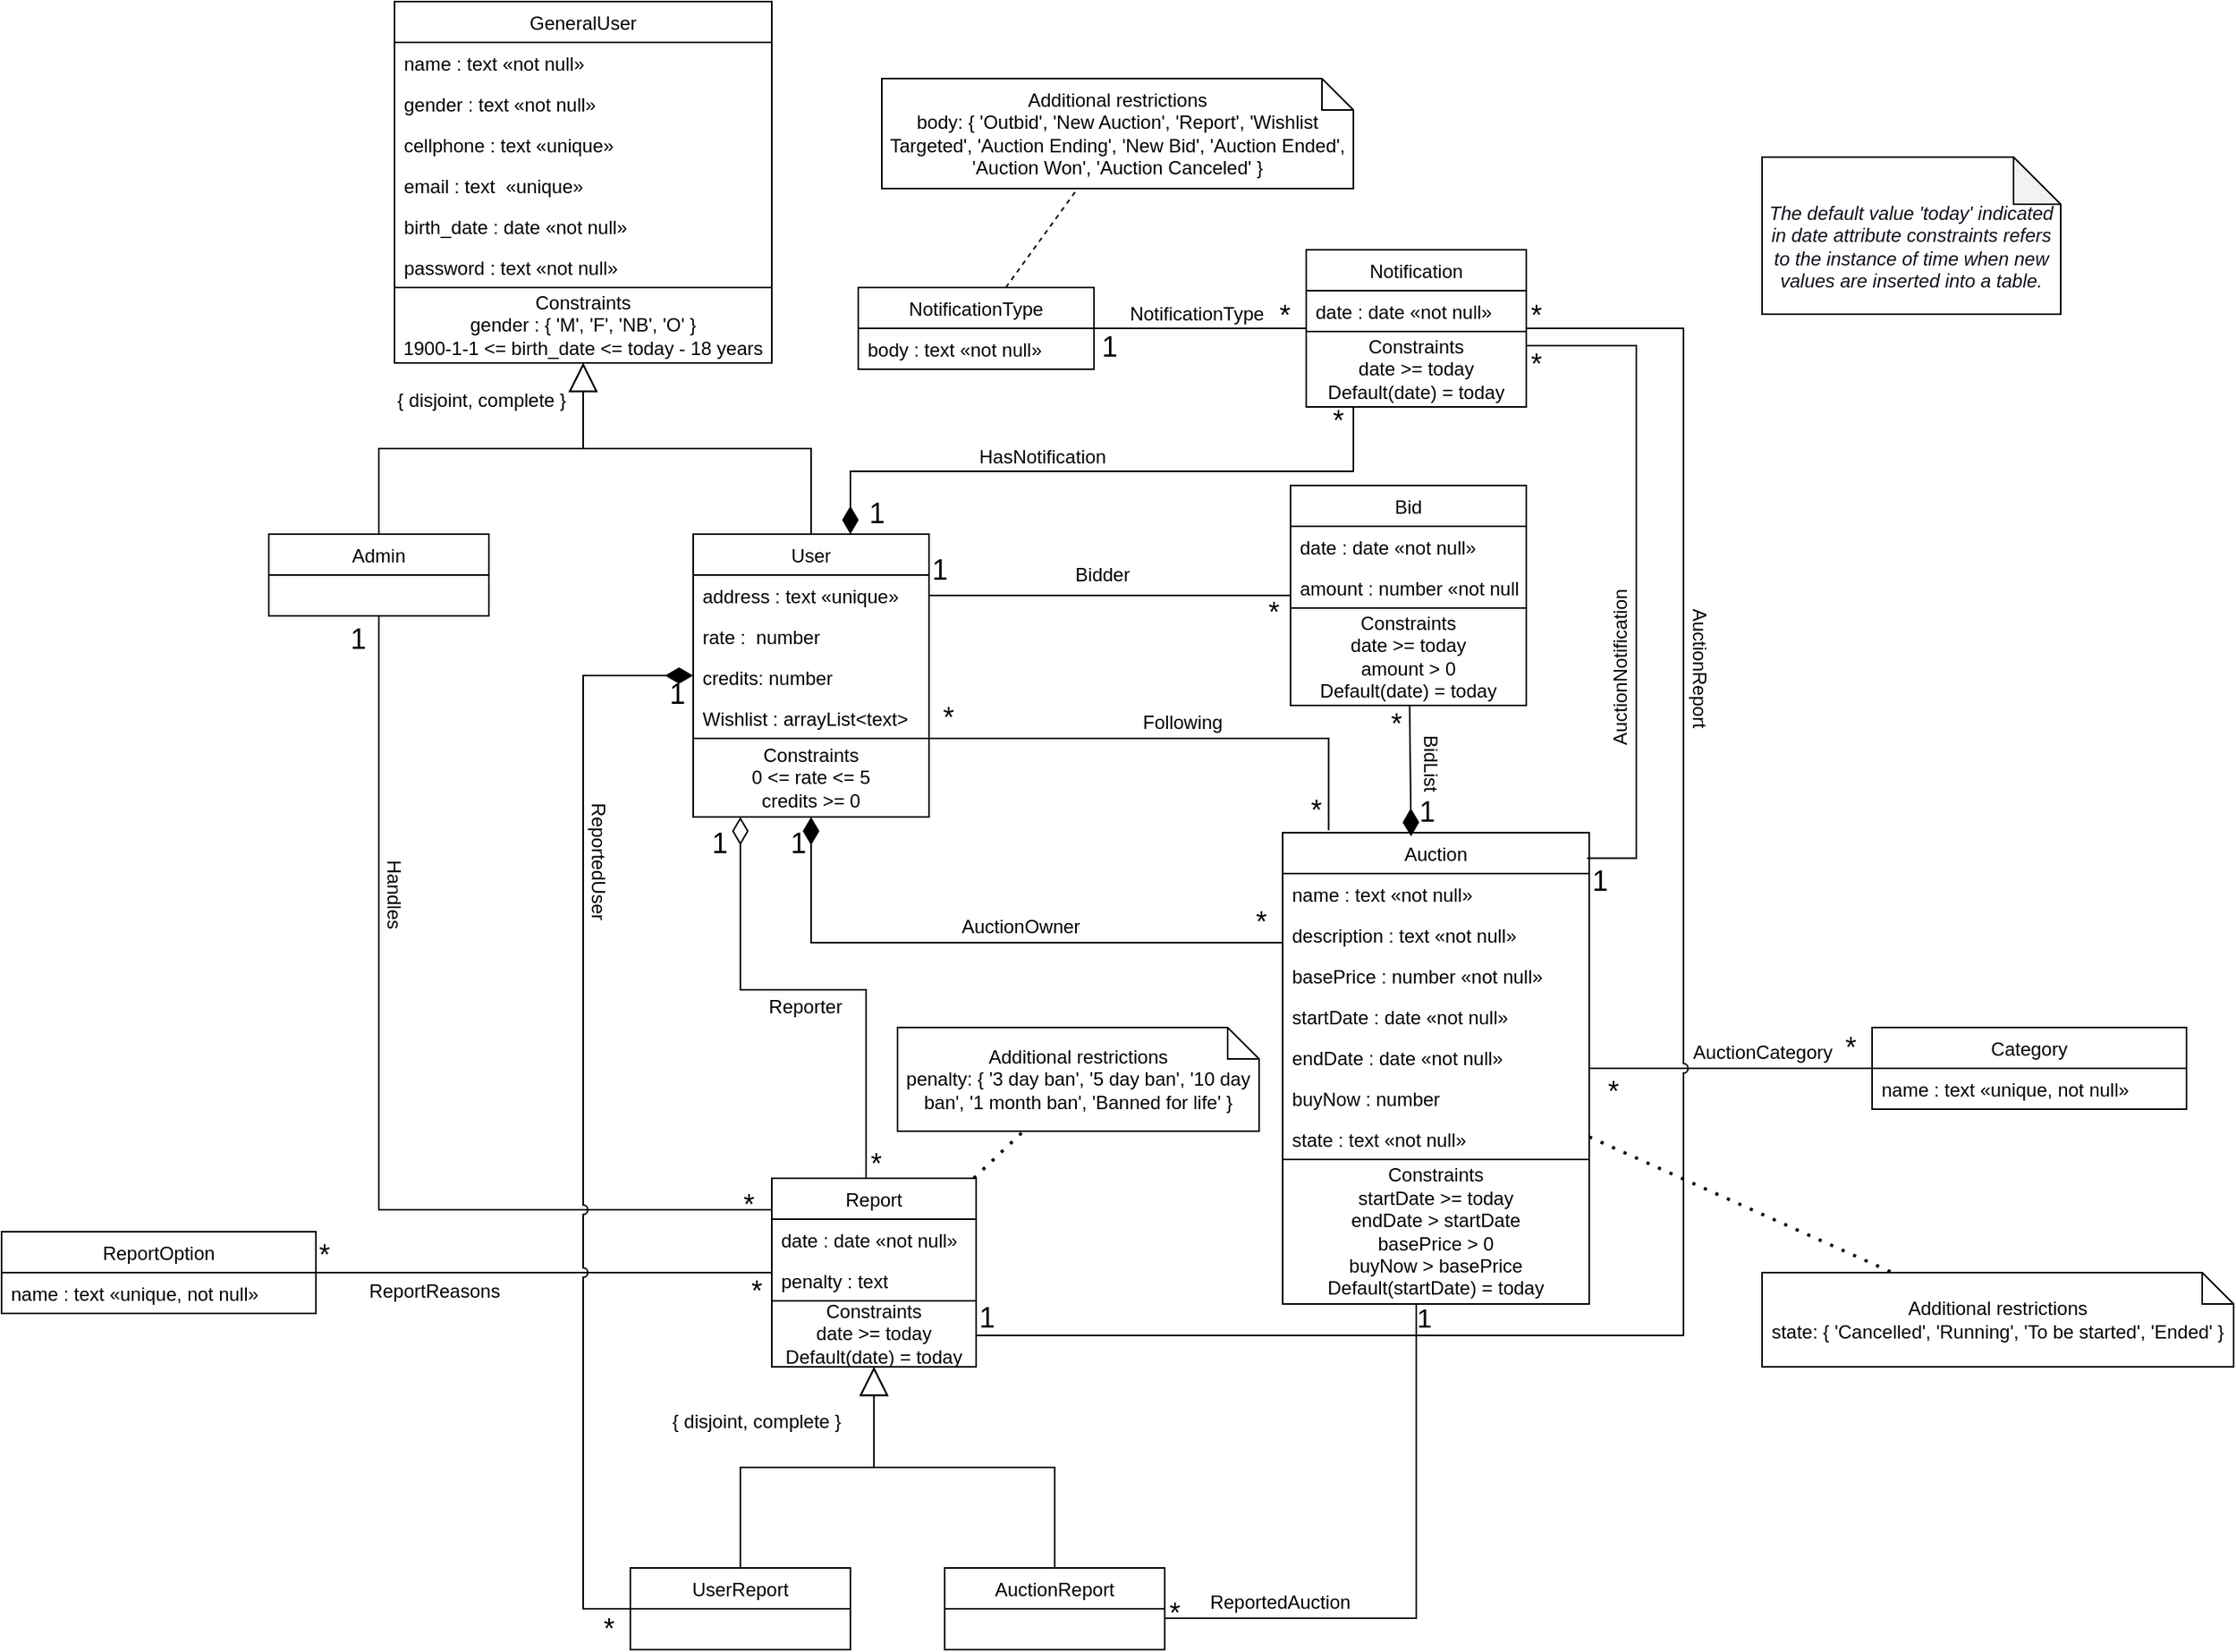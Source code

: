<mxfile version="20.2.3" type="device"><diagram id="jlIQslurzPF_qxTZ10gD" name="Página-1"><mxGraphModel dx="2130" dy="1082" grid="1" gridSize="10" guides="1" tooltips="1" connect="1" arrows="1" fold="1" page="1" pageScale="1" pageWidth="827" pageHeight="1169" math="0" shadow="0"><root><mxCell id="0"/><mxCell id="1" parent="0"/><mxCell id="kxYU4LhYSmN3bqchpfZa-1" value="GeneralUser" style="swimlane;fontStyle=0;childLayout=stackLayout;horizontal=1;startSize=26;fillColor=none;horizontalStack=0;resizeParent=1;resizeParentMax=0;resizeLast=0;collapsible=1;marginBottom=0;" vertex="1" parent="1"><mxGeometry x="640" y="271" width="240" height="230" as="geometry"><mxRectangle x="270" y="90" width="70" height="30" as="alternateBounds"/></mxGeometry></mxCell><mxCell id="kxYU4LhYSmN3bqchpfZa-2" value="name : text «not null»" style="text;strokeColor=none;fillColor=none;align=left;verticalAlign=top;spacingLeft=4;spacingRight=4;overflow=hidden;rotatable=0;points=[[0,0.5],[1,0.5]];portConstraint=eastwest;" vertex="1" parent="kxYU4LhYSmN3bqchpfZa-1"><mxGeometry y="26" width="240" height="26" as="geometry"/></mxCell><mxCell id="kxYU4LhYSmN3bqchpfZa-3" value="gender : text «not null»" style="text;strokeColor=none;fillColor=none;align=left;verticalAlign=top;spacingLeft=4;spacingRight=4;overflow=hidden;rotatable=0;points=[[0,0.5],[1,0.5]];portConstraint=eastwest;" vertex="1" parent="kxYU4LhYSmN3bqchpfZa-1"><mxGeometry y="52" width="240" height="26" as="geometry"/></mxCell><mxCell id="kxYU4LhYSmN3bqchpfZa-4" value="cellphone : text «unique»" style="text;strokeColor=none;fillColor=none;align=left;verticalAlign=top;spacingLeft=4;spacingRight=4;overflow=hidden;rotatable=0;points=[[0,0.5],[1,0.5]];portConstraint=eastwest;" vertex="1" parent="kxYU4LhYSmN3bqchpfZa-1"><mxGeometry y="78" width="240" height="26" as="geometry"/></mxCell><mxCell id="kxYU4LhYSmN3bqchpfZa-5" value="email : text  «unique»" style="text;strokeColor=none;fillColor=none;align=left;verticalAlign=top;spacingLeft=4;spacingRight=4;overflow=hidden;rotatable=0;points=[[0,0.5],[1,0.5]];portConstraint=eastwest;" vertex="1" parent="kxYU4LhYSmN3bqchpfZa-1"><mxGeometry y="104" width="240" height="26" as="geometry"/></mxCell><mxCell id="kxYU4LhYSmN3bqchpfZa-6" value="birth_date : date «not null»" style="text;strokeColor=none;fillColor=none;align=left;verticalAlign=top;spacingLeft=4;spacingRight=4;overflow=hidden;rotatable=0;points=[[0,0.5],[1,0.5]];portConstraint=eastwest;" vertex="1" parent="kxYU4LhYSmN3bqchpfZa-1"><mxGeometry y="130" width="240" height="26" as="geometry"/></mxCell><mxCell id="kxYU4LhYSmN3bqchpfZa-7" value="password : text «not null»" style="text;strokeColor=none;fillColor=none;align=left;verticalAlign=top;spacingLeft=4;spacingRight=4;overflow=hidden;rotatable=0;points=[[0,0.5],[1,0.5]];portConstraint=eastwest;" vertex="1" parent="kxYU4LhYSmN3bqchpfZa-1"><mxGeometry y="156" width="240" height="26" as="geometry"/></mxCell><mxCell id="kxYU4LhYSmN3bqchpfZa-8" value="Constraints&lt;br&gt;gender : { 'M', 'F', 'NB', 'O' }&lt;br&gt;1900-1-1 &amp;lt;= birth_date &amp;lt;= today - 18 years" style="whiteSpace=wrap;html=1;fontSize=12;" vertex="1" parent="kxYU4LhYSmN3bqchpfZa-1"><mxGeometry y="182" width="240" height="48" as="geometry"/></mxCell><mxCell id="kxYU4LhYSmN3bqchpfZa-9" value="Admin" style="swimlane;fontStyle=0;childLayout=stackLayout;horizontal=1;startSize=26;fillColor=none;horizontalStack=0;resizeParent=1;resizeParentMax=0;resizeLast=0;collapsible=1;marginBottom=0;" vertex="1" parent="1"><mxGeometry x="560" y="610" width="140" height="52" as="geometry"/></mxCell><mxCell id="kxYU4LhYSmN3bqchpfZa-10" value="User" style="swimlane;fontStyle=0;childLayout=stackLayout;horizontal=1;startSize=26;fillColor=none;horizontalStack=0;resizeParent=1;resizeParentMax=0;resizeLast=0;collapsible=1;marginBottom=0;" vertex="1" parent="1"><mxGeometry x="830" y="610" width="150" height="180" as="geometry"/></mxCell><mxCell id="kxYU4LhYSmN3bqchpfZa-11" value="address : text «unique»" style="text;strokeColor=none;fillColor=none;align=left;verticalAlign=top;spacingLeft=4;spacingRight=4;overflow=hidden;rotatable=0;points=[[0,0.5],[1,0.5]];portConstraint=eastwest;" vertex="1" parent="kxYU4LhYSmN3bqchpfZa-10"><mxGeometry y="26" width="150" height="26" as="geometry"/></mxCell><mxCell id="kxYU4LhYSmN3bqchpfZa-12" value="rate :  number" style="text;strokeColor=none;fillColor=none;align=left;verticalAlign=top;spacingLeft=4;spacingRight=4;overflow=hidden;rotatable=0;points=[[0,0.5],[1,0.5]];portConstraint=eastwest;" vertex="1" parent="kxYU4LhYSmN3bqchpfZa-10"><mxGeometry y="52" width="150" height="26" as="geometry"/></mxCell><mxCell id="kxYU4LhYSmN3bqchpfZa-13" value="credits: number" style="text;strokeColor=none;fillColor=none;align=left;verticalAlign=top;spacingLeft=4;spacingRight=4;overflow=hidden;rotatable=0;points=[[0,0.5],[1,0.5]];portConstraint=eastwest;" vertex="1" parent="kxYU4LhYSmN3bqchpfZa-10"><mxGeometry y="78" width="150" height="26" as="geometry"/></mxCell><mxCell id="kxYU4LhYSmN3bqchpfZa-14" value="Wishlist : arrayList&lt;text&gt;" style="text;strokeColor=none;fillColor=none;align=left;verticalAlign=top;spacingLeft=4;spacingRight=4;overflow=hidden;rotatable=0;points=[[0,0.5],[1,0.5]];portConstraint=eastwest;" vertex="1" parent="kxYU4LhYSmN3bqchpfZa-10"><mxGeometry y="104" width="150" height="26" as="geometry"/></mxCell><mxCell id="kxYU4LhYSmN3bqchpfZa-15" value="Constraints&lt;br&gt;0 &amp;lt;= rate &amp;lt;= 5&lt;br&gt;credits &amp;gt;=&amp;nbsp;0" style="whiteSpace=wrap;html=1;fontSize=12;" vertex="1" parent="kxYU4LhYSmN3bqchpfZa-10"><mxGeometry y="130" width="150" height="50" as="geometry"/></mxCell><mxCell id="kxYU4LhYSmN3bqchpfZa-16" value="Report" style="swimlane;fontStyle=0;childLayout=stackLayout;horizontal=1;startSize=26;fillColor=none;horizontalStack=0;resizeParent=1;resizeParentMax=0;resizeLast=0;collapsible=1;marginBottom=0;" vertex="1" parent="1"><mxGeometry x="880" y="1020" width="130" height="120" as="geometry"/></mxCell><mxCell id="kxYU4LhYSmN3bqchpfZa-17" value="date : date «not null»" style="text;strokeColor=none;fillColor=none;align=left;verticalAlign=top;spacingLeft=4;spacingRight=4;overflow=hidden;rotatable=0;points=[[0,0.5],[1,0.5]];portConstraint=eastwest;" vertex="1" parent="kxYU4LhYSmN3bqchpfZa-16"><mxGeometry y="26" width="130" height="26" as="geometry"/></mxCell><mxCell id="kxYU4LhYSmN3bqchpfZa-18" value="penalty : text " style="text;strokeColor=none;fillColor=none;align=left;verticalAlign=top;spacingLeft=4;spacingRight=4;overflow=hidden;rotatable=0;points=[[0,0.5],[1,0.5]];portConstraint=eastwest;" vertex="1" parent="kxYU4LhYSmN3bqchpfZa-16"><mxGeometry y="52" width="130" height="26" as="geometry"/></mxCell><mxCell id="kxYU4LhYSmN3bqchpfZa-19" value="Constraints&lt;br&gt;date &amp;gt;= today&lt;br&gt;Default(date) = today" style="whiteSpace=wrap;html=1;fontSize=12;" vertex="1" parent="kxYU4LhYSmN3bqchpfZa-16"><mxGeometry y="78" width="130" height="42" as="geometry"/></mxCell><mxCell id="kxYU4LhYSmN3bqchpfZa-20" value="Auction" style="swimlane;fontStyle=0;childLayout=stackLayout;horizontal=1;startSize=26;fillColor=none;horizontalStack=0;resizeParent=1;resizeParentMax=0;resizeLast=0;collapsible=1;marginBottom=0;" vertex="1" parent="1"><mxGeometry x="1205" y="800" width="195" height="300" as="geometry"/></mxCell><mxCell id="kxYU4LhYSmN3bqchpfZa-21" value="name : text «not null»" style="text;strokeColor=none;fillColor=none;align=left;verticalAlign=top;spacingLeft=4;spacingRight=4;overflow=hidden;rotatable=0;points=[[0,0.5],[1,0.5]];portConstraint=eastwest;" vertex="1" parent="kxYU4LhYSmN3bqchpfZa-20"><mxGeometry y="26" width="195" height="26" as="geometry"/></mxCell><mxCell id="kxYU4LhYSmN3bqchpfZa-22" value="description : text «not null»" style="text;strokeColor=none;fillColor=none;align=left;verticalAlign=top;spacingLeft=4;spacingRight=4;overflow=hidden;rotatable=0;points=[[0,0.5],[1,0.5]];portConstraint=eastwest;" vertex="1" parent="kxYU4LhYSmN3bqchpfZa-20"><mxGeometry y="52" width="195" height="26" as="geometry"/></mxCell><mxCell id="kxYU4LhYSmN3bqchpfZa-23" value="basePrice : number «not null»" style="text;strokeColor=none;fillColor=none;align=left;verticalAlign=top;spacingLeft=4;spacingRight=4;overflow=hidden;rotatable=0;points=[[0,0.5],[1,0.5]];portConstraint=eastwest;" vertex="1" parent="kxYU4LhYSmN3bqchpfZa-20"><mxGeometry y="78" width="195" height="26" as="geometry"/></mxCell><mxCell id="kxYU4LhYSmN3bqchpfZa-24" value="startDate : date «not null»" style="text;strokeColor=none;fillColor=none;align=left;verticalAlign=top;spacingLeft=4;spacingRight=4;overflow=hidden;rotatable=0;points=[[0,0.5],[1,0.5]];portConstraint=eastwest;" vertex="1" parent="kxYU4LhYSmN3bqchpfZa-20"><mxGeometry y="104" width="195" height="26" as="geometry"/></mxCell><mxCell id="kxYU4LhYSmN3bqchpfZa-25" value="endDate : date «not null»" style="text;strokeColor=none;fillColor=none;align=left;verticalAlign=top;spacingLeft=4;spacingRight=4;overflow=hidden;rotatable=0;points=[[0,0.5],[1,0.5]];portConstraint=eastwest;" vertex="1" parent="kxYU4LhYSmN3bqchpfZa-20"><mxGeometry y="130" width="195" height="26" as="geometry"/></mxCell><mxCell id="kxYU4LhYSmN3bqchpfZa-26" value="buyNow : number" style="text;strokeColor=none;fillColor=none;align=left;verticalAlign=top;spacingLeft=4;spacingRight=4;overflow=hidden;rotatable=0;points=[[0,0.5],[1,0.5]];portConstraint=eastwest;" vertex="1" parent="kxYU4LhYSmN3bqchpfZa-20"><mxGeometry y="156" width="195" height="26" as="geometry"/></mxCell><mxCell id="kxYU4LhYSmN3bqchpfZa-27" value="state : text «not null»" style="text;strokeColor=none;fillColor=none;align=left;verticalAlign=top;spacingLeft=4;spacingRight=4;overflow=hidden;rotatable=0;points=[[0,0.5],[1,0.5]];portConstraint=eastwest;" vertex="1" parent="kxYU4LhYSmN3bqchpfZa-20"><mxGeometry y="182" width="195" height="26" as="geometry"/></mxCell><mxCell id="kxYU4LhYSmN3bqchpfZa-28" value="Constraints&lt;br&gt;startDate &amp;gt;= today&lt;br&gt;endDate &amp;gt; startDate&lt;br&gt;basePrice &amp;gt; 0&lt;br&gt;buyNow &amp;gt; basePrice&lt;br&gt;Default(startDate) = today" style="whiteSpace=wrap;html=1;fontSize=12;" vertex="1" parent="kxYU4LhYSmN3bqchpfZa-20"><mxGeometry y="208" width="195" height="92" as="geometry"/></mxCell><mxCell id="kxYU4LhYSmN3bqchpfZa-29" value="Category" style="swimlane;fontStyle=0;childLayout=stackLayout;horizontal=1;startSize=26;fillColor=none;horizontalStack=0;resizeParent=1;resizeParentMax=0;resizeLast=0;collapsible=1;marginBottom=0;" vertex="1" parent="1"><mxGeometry x="1580" y="924" width="200" height="52" as="geometry"/></mxCell><mxCell id="kxYU4LhYSmN3bqchpfZa-30" value="name : text «unique, not null»" style="text;strokeColor=none;fillColor=none;align=left;verticalAlign=top;spacingLeft=4;spacingRight=4;overflow=hidden;rotatable=0;points=[[0,0.5],[1,0.5]];portConstraint=eastwest;" vertex="1" parent="kxYU4LhYSmN3bqchpfZa-29"><mxGeometry y="26" width="200" height="26" as="geometry"/></mxCell><mxCell id="kxYU4LhYSmN3bqchpfZa-31" value="ReportOption" style="swimlane;fontStyle=0;childLayout=stackLayout;horizontal=1;startSize=26;fillColor=none;horizontalStack=0;resizeParent=1;resizeParentMax=0;resizeLast=0;collapsible=1;marginBottom=0;" vertex="1" parent="1"><mxGeometry x="390" y="1054" width="200" height="52" as="geometry"/></mxCell><mxCell id="kxYU4LhYSmN3bqchpfZa-32" value="name : text «unique, not null»" style="text;strokeColor=none;fillColor=none;align=left;verticalAlign=top;spacingLeft=4;spacingRight=4;overflow=hidden;rotatable=0;points=[[0,0.5],[1,0.5]];portConstraint=eastwest;" vertex="1" parent="kxYU4LhYSmN3bqchpfZa-31"><mxGeometry y="26" width="200" height="26" as="geometry"/></mxCell><mxCell id="kxYU4LhYSmN3bqchpfZa-33" value="UserReport" style="swimlane;fontStyle=0;childLayout=stackLayout;horizontal=1;startSize=26;fillColor=none;horizontalStack=0;resizeParent=1;resizeParentMax=0;resizeLast=0;collapsible=1;marginBottom=0;" vertex="1" parent="1"><mxGeometry x="790" y="1268" width="140" height="52" as="geometry"/></mxCell><mxCell id="kxYU4LhYSmN3bqchpfZa-34" value="AuctionReport" style="swimlane;fontStyle=0;childLayout=stackLayout;horizontal=1;startSize=26;fillColor=none;horizontalStack=0;resizeParent=1;resizeParentMax=0;resizeLast=0;collapsible=1;marginBottom=0;" vertex="1" parent="1"><mxGeometry x="990" y="1268" width="140" height="52" as="geometry"/></mxCell><mxCell id="kxYU4LhYSmN3bqchpfZa-35" value="Bid" style="swimlane;fontStyle=0;childLayout=stackLayout;horizontal=1;startSize=26;fillColor=none;horizontalStack=0;resizeParent=1;resizeParentMax=0;resizeLast=0;collapsible=1;marginBottom=0;" vertex="1" parent="1"><mxGeometry x="1210" y="579" width="150" height="140" as="geometry"/></mxCell><mxCell id="kxYU4LhYSmN3bqchpfZa-36" value="date : date «not null»" style="text;strokeColor=none;fillColor=none;align=left;verticalAlign=top;spacingLeft=4;spacingRight=4;overflow=hidden;rotatable=0;points=[[0,0.5],[1,0.5]];portConstraint=eastwest;" vertex="1" parent="kxYU4LhYSmN3bqchpfZa-35"><mxGeometry y="26" width="150" height="26" as="geometry"/></mxCell><mxCell id="kxYU4LhYSmN3bqchpfZa-37" value="amount : number «not null»" style="text;strokeColor=none;fillColor=none;align=left;verticalAlign=top;spacingLeft=4;spacingRight=4;overflow=hidden;rotatable=0;points=[[0,0.5],[1,0.5]];portConstraint=eastwest;" vertex="1" parent="kxYU4LhYSmN3bqchpfZa-35"><mxGeometry y="52" width="150" height="26" as="geometry"/></mxCell><mxCell id="kxYU4LhYSmN3bqchpfZa-38" value="Constraints&lt;br&gt;date &amp;gt;= today&lt;br&gt;amount &amp;gt; 0&lt;br&gt;Default(date) = today" style="whiteSpace=wrap;html=1;fontSize=12;" vertex="1" parent="kxYU4LhYSmN3bqchpfZa-35"><mxGeometry y="78" width="150" height="62" as="geometry"/></mxCell><mxCell id="kxYU4LhYSmN3bqchpfZa-39" value="Notification" style="swimlane;fontStyle=0;childLayout=stackLayout;horizontal=1;startSize=26;fillColor=none;horizontalStack=0;resizeParent=1;resizeParentMax=0;resizeLast=0;collapsible=1;marginBottom=0;strokeWidth=1;" vertex="1" parent="1"><mxGeometry x="1220" y="429" width="140" height="100" as="geometry"/></mxCell><mxCell id="kxYU4LhYSmN3bqchpfZa-40" value="date : date «not null»" style="text;strokeColor=none;fillColor=none;align=left;verticalAlign=top;spacingLeft=4;spacingRight=4;overflow=hidden;rotatable=0;points=[[0,0.5],[1,0.5]];portConstraint=eastwest;" vertex="1" parent="kxYU4LhYSmN3bqchpfZa-39"><mxGeometry y="26" width="140" height="26" as="geometry"/></mxCell><mxCell id="kxYU4LhYSmN3bqchpfZa-41" value="Constraints&lt;br&gt;date &amp;gt;= today&lt;br&gt;Default(date) = today" style="whiteSpace=wrap;html=1;fontSize=12;" vertex="1" parent="kxYU4LhYSmN3bqchpfZa-39"><mxGeometry y="52" width="140" height="48" as="geometry"/></mxCell><mxCell id="kxYU4LhYSmN3bqchpfZa-42" value="NotificationType" style="swimlane;fontStyle=0;childLayout=stackLayout;horizontal=1;startSize=26;fillColor=none;horizontalStack=0;resizeParent=1;resizeParentMax=0;resizeLast=0;collapsible=1;marginBottom=0;" vertex="1" parent="1"><mxGeometry x="935" y="453" width="150" height="52" as="geometry"/></mxCell><mxCell id="kxYU4LhYSmN3bqchpfZa-43" value="body : text «not null»" style="text;strokeColor=none;fillColor=none;align=left;verticalAlign=top;spacingLeft=4;spacingRight=4;overflow=hidden;rotatable=0;points=[[0,0.5],[1,0.5]];portConstraint=eastwest;" vertex="1" parent="kxYU4LhYSmN3bqchpfZa-42"><mxGeometry y="26" width="150" height="26" as="geometry"/></mxCell><mxCell id="kxYU4LhYSmN3bqchpfZa-44" value="" style="endArrow=block;endSize=16;endFill=0;html=1;rounded=0;elbow=vertical;edgeStyle=elbowEdgeStyle;" edge="1" parent="1" source="kxYU4LhYSmN3bqchpfZa-33" target="kxYU4LhYSmN3bqchpfZa-16"><mxGeometry width="160" relative="1" as="geometry"><mxPoint x="1110" y="1100" as="sourcePoint"/><mxPoint x="1270" y="1100" as="targetPoint"/></mxGeometry></mxCell><mxCell id="kxYU4LhYSmN3bqchpfZa-45" value="" style="endArrow=block;endSize=16;endFill=0;html=1;rounded=0;elbow=vertical;edgeStyle=elbowEdgeStyle;" edge="1" parent="1" source="kxYU4LhYSmN3bqchpfZa-34" target="kxYU4LhYSmN3bqchpfZa-16"><mxGeometry width="160" relative="1" as="geometry"><mxPoint x="1290" y="1080" as="sourcePoint"/><mxPoint x="1326.087" y="997" as="targetPoint"/></mxGeometry></mxCell><mxCell id="kxYU4LhYSmN3bqchpfZa-46" value="" style="endArrow=block;endSize=16;endFill=0;html=1;rounded=0;elbow=vertical;edgeStyle=elbowEdgeStyle;" edge="1" parent="1" source="kxYU4LhYSmN3bqchpfZa-9" target="kxYU4LhYSmN3bqchpfZa-1"><mxGeometry width="160" relative="1" as="geometry"><mxPoint x="630" y="520" as="sourcePoint"/><mxPoint x="790" y="520" as="targetPoint"/></mxGeometry></mxCell><mxCell id="kxYU4LhYSmN3bqchpfZa-47" value="" style="endArrow=block;endSize=16;endFill=0;html=1;rounded=0;elbow=vertical;edgeStyle=orthogonalEdgeStyle;" edge="1" parent="1" source="kxYU4LhYSmN3bqchpfZa-10" target="kxYU4LhYSmN3bqchpfZa-1"><mxGeometry width="160" relative="1" as="geometry"><mxPoint x="800" y="600" as="sourcePoint"/><mxPoint x="836.087" y="517" as="targetPoint"/></mxGeometry></mxCell><mxCell id="kxYU4LhYSmN3bqchpfZa-48" value="" style="endArrow=none;html=1;rounded=0;elbow=vertical;strokeWidth=1;exitX=1;exitY=0.5;exitDx=0;exitDy=0;" edge="1" parent="1" source="kxYU4LhYSmN3bqchpfZa-11" target="kxYU4LhYSmN3bqchpfZa-35"><mxGeometry relative="1" as="geometry"><mxPoint x="1000" y="680" as="sourcePoint"/><mxPoint x="1160" y="680" as="targetPoint"/></mxGeometry></mxCell><mxCell id="kxYU4LhYSmN3bqchpfZa-49" value="1" style="resizable=0;html=1;align=left;verticalAlign=middle;fontSize=18;labelPosition=right;verticalLabelPosition=middle;" connectable="0" vertex="1" parent="kxYU4LhYSmN3bqchpfZa-48"><mxGeometry x="-1" relative="1" as="geometry"><mxPoint y="-16" as="offset"/></mxGeometry></mxCell><mxCell id="kxYU4LhYSmN3bqchpfZa-50" value="*" style="resizable=0;html=1;align=left;verticalAlign=top;fontSize=18;labelPosition=right;verticalLabelPosition=bottom;textDirection=rtl;" connectable="0" vertex="1" parent="kxYU4LhYSmN3bqchpfZa-48"><mxGeometry x="1" relative="1" as="geometry"><mxPoint x="-10" y="-6" as="offset"/></mxGeometry></mxCell><mxCell id="kxYU4LhYSmN3bqchpfZa-51" value="" style="endArrow=none;html=1;rounded=0;elbow=vertical;strokeWidth=1;" edge="1" parent="1" source="kxYU4LhYSmN3bqchpfZa-31" target="kxYU4LhYSmN3bqchpfZa-16"><mxGeometry relative="1" as="geometry"><mxPoint x="840" y="960" as="sourcePoint"/><mxPoint x="1070" y="961.211" as="targetPoint"/></mxGeometry></mxCell><mxCell id="kxYU4LhYSmN3bqchpfZa-52" value="*" style="resizable=0;html=1;align=left;verticalAlign=bottom;fontSize=18;labelPosition=right;verticalLabelPosition=top;" connectable="0" vertex="1" parent="kxYU4LhYSmN3bqchpfZa-51"><mxGeometry x="-1" relative="1" as="geometry"><mxPoint y="2" as="offset"/></mxGeometry></mxCell><mxCell id="kxYU4LhYSmN3bqchpfZa-53" value="*" style="resizable=0;html=1;align=center;verticalAlign=middle;fontSize=18;labelPosition=center;verticalLabelPosition=middle;" connectable="0" vertex="1" parent="kxYU4LhYSmN3bqchpfZa-51"><mxGeometry x="1" relative="1" as="geometry"><mxPoint x="-10" y="12" as="offset"/></mxGeometry></mxCell><mxCell id="kxYU4LhYSmN3bqchpfZa-54" value="ReportReasons" style="edgeLabel;html=1;align=center;verticalAlign=middle;resizable=0;points=[];fontSize=12;" connectable="0" vertex="1" parent="kxYU4LhYSmN3bqchpfZa-51"><mxGeometry x="-0.5" relative="1" as="geometry"><mxPoint x="2" y="12" as="offset"/></mxGeometry></mxCell><mxCell id="kxYU4LhYSmN3bqchpfZa-55" value="" style="endArrow=none;html=1;rounded=0;elbow=vertical;strokeWidth=1;edgeStyle=elbowEdgeStyle;" edge="1" parent="1" source="kxYU4LhYSmN3bqchpfZa-9" target="kxYU4LhYSmN3bqchpfZa-16"><mxGeometry relative="1" as="geometry"><mxPoint x="830" y="910" as="sourcePoint"/><mxPoint x="1060" y="911.211" as="targetPoint"/><Array as="points"><mxPoint x="820" y="1040"/><mxPoint x="630" y="1030"/><mxPoint x="630" y="1020"/><mxPoint x="750" y="1000"/><mxPoint x="870" y="990"/><mxPoint x="860" y="980"/><mxPoint x="760" y="970"/><mxPoint x="800" y="980"/><mxPoint x="870" y="970"/></Array></mxGeometry></mxCell><mxCell id="kxYU4LhYSmN3bqchpfZa-56" value="1" style="resizable=0;html=1;align=left;verticalAlign=bottom;fontSize=18;" connectable="0" vertex="1" parent="kxYU4LhYSmN3bqchpfZa-55"><mxGeometry x="-1" relative="1" as="geometry"><mxPoint x="-20" y="28" as="offset"/></mxGeometry></mxCell><mxCell id="kxYU4LhYSmN3bqchpfZa-57" value="*" style="resizable=0;html=1;align=left;verticalAlign=top;fontSize=18;labelPosition=right;verticalLabelPosition=bottom;" connectable="0" vertex="1" parent="kxYU4LhYSmN3bqchpfZa-55"><mxGeometry x="1" relative="1" as="geometry"><mxPoint x="-20" y="-20" as="offset"/></mxGeometry></mxCell><mxCell id="kxYU4LhYSmN3bqchpfZa-58" value="&lt;div&gt;Handles&lt;/div&gt;" style="edgeLabel;html=1;align=center;verticalAlign=middle;resizable=0;points=[];fontSize=12;rotation=90;" connectable="0" vertex="1" parent="kxYU4LhYSmN3bqchpfZa-55"><mxGeometry x="-0.441" y="3" relative="1" as="geometry"><mxPoint x="7" y="1" as="offset"/></mxGeometry></mxCell><mxCell id="kxYU4LhYSmN3bqchpfZa-59" value="" style="endArrow=none;html=1;rounded=0;elbow=vertical;strokeWidth=1;edgeStyle=orthogonalEdgeStyle;endFill=0;startArrow=diamondThin;startFill=0;targetPerimeterSpacing=0;endSize=6;sourcePerimeterSpacing=0;startSize=15;" edge="1" parent="1" source="kxYU4LhYSmN3bqchpfZa-10" target="kxYU4LhYSmN3bqchpfZa-16"><mxGeometry relative="1" as="geometry"><mxPoint x="930" y="820" as="sourcePoint"/><mxPoint x="1160" y="821.211" as="targetPoint"/><Array as="points"><mxPoint x="860" y="900"/><mxPoint x="940" y="900"/></Array></mxGeometry></mxCell><mxCell id="kxYU4LhYSmN3bqchpfZa-60" value="" style="resizable=0;html=1;align=left;verticalAlign=bottom;fontSize=18;" connectable="0" vertex="1" parent="kxYU4LhYSmN3bqchpfZa-59"><mxGeometry x="-1" relative="1" as="geometry"><mxPoint x="10" y="26" as="offset"/></mxGeometry></mxCell><mxCell id="kxYU4LhYSmN3bqchpfZa-61" value="*" style="resizable=0;html=1;align=right;verticalAlign=top;fontSize=18;labelPosition=left;verticalLabelPosition=bottom;" connectable="0" vertex="1" parent="kxYU4LhYSmN3bqchpfZa-59"><mxGeometry x="1" relative="1" as="geometry"><mxPoint x="10" y="-26" as="offset"/></mxGeometry></mxCell><mxCell id="kxYU4LhYSmN3bqchpfZa-62" value="Reporter" style="edgeLabel;html=1;align=center;verticalAlign=middle;resizable=0;points=[];fontSize=12;" connectable="0" vertex="1" parent="kxYU4LhYSmN3bqchpfZa-59"><mxGeometry x="0.39" y="-1" relative="1" as="geometry"><mxPoint x="-38" y="-15" as="offset"/></mxGeometry></mxCell><mxCell id="kxYU4LhYSmN3bqchpfZa-63" value="" style="endArrow=none;html=1;rounded=0;strokeWidth=1;edgeStyle=elbowEdgeStyle;startArrow=diamondThin;startFill=1;startSize=15;jumpStyle=arc;" edge="1" parent="1" source="kxYU4LhYSmN3bqchpfZa-10" target="kxYU4LhYSmN3bqchpfZa-33"><mxGeometry relative="1" as="geometry"><mxPoint x="730" y="790" as="sourcePoint"/><mxPoint x="960" y="791.211" as="targetPoint"/><Array as="points"><mxPoint x="760" y="1210"/><mxPoint x="770" y="1120"/><mxPoint x="760" y="780"/><mxPoint x="750" y="960"/><mxPoint x="780" y="950"/><mxPoint x="790" y="850"/></Array></mxGeometry></mxCell><mxCell id="kxYU4LhYSmN3bqchpfZa-64" value="" style="resizable=0;html=1;align=left;verticalAlign=bottom;fontSize=18;" connectable="0" vertex="1" parent="kxYU4LhYSmN3bqchpfZa-63"><mxGeometry x="-1" relative="1" as="geometry"><mxPoint x="10" y="2" as="offset"/></mxGeometry></mxCell><mxCell id="kxYU4LhYSmN3bqchpfZa-65" value="*" style="resizable=0;html=1;align=right;verticalAlign=bottom;fontSize=18;" connectable="0" vertex="1" parent="kxYU4LhYSmN3bqchpfZa-63"><mxGeometry x="1" relative="1" as="geometry"><mxPoint x="-10" y="26" as="offset"/></mxGeometry></mxCell><mxCell id="kxYU4LhYSmN3bqchpfZa-66" value="ReportedUser" style="edgeLabel;html=1;align=center;verticalAlign=middle;resizable=0;points=[];fontSize=12;rotation=90;" connectable="0" vertex="1" parent="kxYU4LhYSmN3bqchpfZa-63"><mxGeometry x="-0.111" y="2" relative="1" as="geometry"><mxPoint x="8" y="-121" as="offset"/></mxGeometry></mxCell><mxCell id="kxYU4LhYSmN3bqchpfZa-67" value="" style="endArrow=diamondThin;html=1;rounded=0;strokeWidth=1;startArrow=none;startFill=0;startSize=6;endFill=1;endSize=15;entryX=0.419;entryY=0.008;entryDx=0;entryDy=0;entryPerimeter=0;" edge="1" parent="1" source="kxYU4LhYSmN3bqchpfZa-35" target="kxYU4LhYSmN3bqchpfZa-20"><mxGeometry relative="1" as="geometry"><mxPoint x="1200" y="770" as="sourcePoint"/><mxPoint x="1170" y="1331" as="targetPoint"/></mxGeometry></mxCell><mxCell id="kxYU4LhYSmN3bqchpfZa-68" value="" style="resizable=0;html=1;align=left;verticalAlign=bottom;fontSize=18;" connectable="0" vertex="1" parent="kxYU4LhYSmN3bqchpfZa-67"><mxGeometry x="-1" relative="1" as="geometry"><mxPoint x="10" y="2" as="offset"/></mxGeometry></mxCell><mxCell id="kxYU4LhYSmN3bqchpfZa-69" value="*" style="resizable=0;html=1;align=right;verticalAlign=middle;fontSize=18;" connectable="0" vertex="1" parent="kxYU4LhYSmN3bqchpfZa-67"><mxGeometry x="1" relative="1" as="geometry"><mxPoint x="-5" y="-72" as="offset"/></mxGeometry></mxCell><mxCell id="kxYU4LhYSmN3bqchpfZa-70" value="BidList" style="edgeLabel;html=1;align=center;verticalAlign=bottom;resizable=0;points=[];fontSize=12;rotation=90;labelPosition=center;verticalLabelPosition=top;" connectable="0" vertex="1" parent="kxYU4LhYSmN3bqchpfZa-67"><mxGeometry x="-0.138" relative="1" as="geometry"><mxPoint x="4" as="offset"/></mxGeometry></mxCell><mxCell id="kxYU4LhYSmN3bqchpfZa-71" value="" style="endArrow=none;html=1;rounded=0;elbow=vertical;strokeWidth=1;" edge="1" parent="1" source="kxYU4LhYSmN3bqchpfZa-20" target="kxYU4LhYSmN3bqchpfZa-29"><mxGeometry relative="1" as="geometry"><mxPoint x="1410" y="1060" as="sourcePoint"/><mxPoint x="1640" y="1061.211" as="targetPoint"/></mxGeometry></mxCell><mxCell id="kxYU4LhYSmN3bqchpfZa-72" value="*" style="resizable=0;html=1;align=left;verticalAlign=bottom;fontSize=18;" connectable="0" vertex="1" parent="kxYU4LhYSmN3bqchpfZa-71"><mxGeometry x="-1" relative="1" as="geometry"><mxPoint x="10" y="28" as="offset"/></mxGeometry></mxCell><mxCell id="kxYU4LhYSmN3bqchpfZa-73" value="*" style="resizable=0;html=1;align=right;verticalAlign=bottom;fontSize=18;" connectable="0" vertex="1" parent="kxYU4LhYSmN3bqchpfZa-71"><mxGeometry x="1" relative="1" as="geometry"><mxPoint x="-10" as="offset"/></mxGeometry></mxCell><mxCell id="kxYU4LhYSmN3bqchpfZa-74" value="&lt;div&gt;AuctionCategory&lt;/div&gt;" style="edgeLabel;html=1;align=center;verticalAlign=top;resizable=0;points=[];fontSize=12;labelPosition=center;verticalLabelPosition=bottom;" connectable="0" vertex="1" parent="kxYU4LhYSmN3bqchpfZa-71"><mxGeometry x="-0.269" y="-1" relative="1" as="geometry"><mxPoint x="44" y="-25" as="offset"/></mxGeometry></mxCell><mxCell id="kxYU4LhYSmN3bqchpfZa-75" value="" style="endArrow=none;html=1;rounded=0;strokeWidth=1;edgeStyle=elbowEdgeStyle;elbow=vertical;startArrow=diamondThin;startFill=1;endSize=6;startSize=15;" edge="1" parent="1" source="kxYU4LhYSmN3bqchpfZa-10" target="kxYU4LhYSmN3bqchpfZa-20"><mxGeometry relative="1" as="geometry"><mxPoint x="1080" y="790" as="sourcePoint"/><mxPoint x="1310" y="791.211" as="targetPoint"/><Array as="points"><mxPoint x="1140" y="870"/><mxPoint x="880" y="830"/><mxPoint x="1210" y="850"/><mxPoint x="890" y="790"/><mxPoint x="1150" y="850"/><mxPoint x="1190" y="810"/></Array></mxGeometry></mxCell><mxCell id="kxYU4LhYSmN3bqchpfZa-76" value="" style="resizable=0;html=1;align=left;verticalAlign=bottom;fontSize=18;" connectable="0" vertex="1" parent="kxYU4LhYSmN3bqchpfZa-75"><mxGeometry x="-1" relative="1" as="geometry"><mxPoint x="-15" y="26" as="offset"/></mxGeometry></mxCell><mxCell id="kxYU4LhYSmN3bqchpfZa-77" value="*" style="resizable=0;html=1;align=right;verticalAlign=bottom;fontSize=18;" connectable="0" vertex="1" parent="kxYU4LhYSmN3bqchpfZa-75"><mxGeometry x="1" relative="1" as="geometry"><mxPoint x="-10" as="offset"/></mxGeometry></mxCell><mxCell id="kxYU4LhYSmN3bqchpfZa-78" value="AuctionOwner" style="edgeLabel;html=1;align=center;verticalAlign=middle;resizable=0;points=[];fontSize=12;" connectable="0" vertex="1" parent="kxYU4LhYSmN3bqchpfZa-75"><mxGeometry x="0.352" relative="1" as="geometry"><mxPoint x="-44" y="-10" as="offset"/></mxGeometry></mxCell><mxCell id="kxYU4LhYSmN3bqchpfZa-79" value="" style="endArrow=none;html=1;rounded=0;strokeWidth=1;startArrow=none;startFill=0;startSize=15;edgeStyle=elbowEdgeStyle;elbow=vertical;entryX=0.15;entryY=-0.005;entryDx=0;entryDy=0;entryPerimeter=0;" edge="1" parent="1" source="kxYU4LhYSmN3bqchpfZa-10" target="kxYU4LhYSmN3bqchpfZa-20"><mxGeometry relative="1" as="geometry"><mxPoint x="950" y="720" as="sourcePoint"/><mxPoint x="1240" y="790" as="targetPoint"/><Array as="points"><mxPoint x="1090" y="740"/><mxPoint x="1100" y="750"/><mxPoint x="1120" y="770"/><mxPoint x="950" y="750"/><mxPoint x="1090" y="790"/><mxPoint x="960" y="740"/><mxPoint x="1250" y="760"/><mxPoint x="930" y="740"/><mxPoint x="1250" y="770"/><mxPoint x="950" y="750"/><mxPoint x="1200" y="820"/><mxPoint x="960" y="740"/><mxPoint x="1140" y="757"/></Array></mxGeometry></mxCell><mxCell id="kxYU4LhYSmN3bqchpfZa-80" value="" style="resizable=0;html=1;align=left;verticalAlign=bottom;fontSize=18;" connectable="0" vertex="1" parent="kxYU4LhYSmN3bqchpfZa-79"><mxGeometry x="-1" relative="1" as="geometry"><mxPoint x="10" y="2" as="offset"/></mxGeometry></mxCell><mxCell id="kxYU4LhYSmN3bqchpfZa-81" value="*" style="resizable=0;html=1;align=right;verticalAlign=bottom;fontSize=18;" connectable="0" vertex="1" parent="kxYU4LhYSmN3bqchpfZa-79"><mxGeometry x="1" relative="1" as="geometry"><mxPoint x="-4" y="1" as="offset"/></mxGeometry></mxCell><mxCell id="kxYU4LhYSmN3bqchpfZa-82" value="Following" style="edgeLabel;html=1;align=center;verticalAlign=middle;resizable=0;points=[];fontSize=12;" connectable="0" vertex="1" parent="kxYU4LhYSmN3bqchpfZa-79"><mxGeometry x="0.192" relative="1" as="geometry"><mxPoint x="-26" y="-10" as="offset"/></mxGeometry></mxCell><mxCell id="kxYU4LhYSmN3bqchpfZa-83" value="*" style="edgeLabel;html=1;align=center;verticalAlign=bottom;resizable=0;points=[];fontSize=18;labelPosition=center;verticalLabelPosition=top;" connectable="0" vertex="1" parent="kxYU4LhYSmN3bqchpfZa-79"><mxGeometry x="-0.921" y="-3" relative="1" as="geometry"><mxPoint x="-1" y="-3" as="offset"/></mxGeometry></mxCell><mxCell id="kxYU4LhYSmN3bqchpfZa-84" value="" style="endArrow=none;html=1;rounded=0;strokeWidth=1;startArrow=diamondThin;startFill=1;startSize=15;edgeStyle=orthogonalEdgeStyle;fixDash=0;" edge="1" parent="1" source="kxYU4LhYSmN3bqchpfZa-10" target="kxYU4LhYSmN3bqchpfZa-39"><mxGeometry relative="1" as="geometry"><mxPoint x="1180" y="560" as="sourcePoint"/><mxPoint x="1150" y="1121" as="targetPoint"/><Array as="points"><mxPoint x="930" y="570"/><mxPoint x="1250" y="570"/></Array></mxGeometry></mxCell><mxCell id="kxYU4LhYSmN3bqchpfZa-85" value="*" style="resizable=0;html=1;align=center;verticalAlign=bottom;fontSize=18;direction=south;labelPosition=center;verticalLabelPosition=top;" connectable="0" vertex="1" parent="kxYU4LhYSmN3bqchpfZa-84"><mxGeometry x="1" relative="1" as="geometry"><mxPoint x="-10" y="22" as="offset"/></mxGeometry></mxCell><mxCell id="kxYU4LhYSmN3bqchpfZa-86" value="" style="endArrow=none;html=1;rounded=0;strokeWidth=1;edgeStyle=elbowEdgeStyle;exitX=0.993;exitY=0.054;exitDx=0;exitDy=0;exitPerimeter=0;" edge="1" parent="1" source="kxYU4LhYSmN3bqchpfZa-20" target="kxYU4LhYSmN3bqchpfZa-39"><mxGeometry relative="1" as="geometry"><mxPoint x="1420" y="710" as="sourcePoint"/><mxPoint x="1650" y="711.211" as="targetPoint"/><Array as="points"><mxPoint x="1430" y="490"/><mxPoint x="1430" y="500"/><mxPoint x="1430" y="580"/><mxPoint x="1410" y="490"/><mxPoint x="1430" y="500"/><mxPoint x="1430" y="780"/><mxPoint x="1420" y="760"/><mxPoint x="1410" y="490"/><mxPoint x="1390" y="500"/><mxPoint x="1410" y="760"/><mxPoint x="1390" y="490"/><mxPoint x="1400" y="640"/><mxPoint x="1440" y="640"/></Array></mxGeometry></mxCell><mxCell id="kxYU4LhYSmN3bqchpfZa-87" value="1" style="resizable=0;html=1;align=left;verticalAlign=bottom;fontSize=18;" connectable="0" vertex="1" parent="kxYU4LhYSmN3bqchpfZa-86"><mxGeometry x="-1" relative="1" as="geometry"><mxPoint x="1" y="28" as="offset"/></mxGeometry></mxCell><mxCell id="kxYU4LhYSmN3bqchpfZa-88" value="*" style="resizable=0;html=1;align=right;verticalAlign=bottom;fontSize=18;" connectable="0" vertex="1" parent="kxYU4LhYSmN3bqchpfZa-86"><mxGeometry x="1" relative="1" as="geometry"><mxPoint x="10" y="25" as="offset"/></mxGeometry></mxCell><mxCell id="kxYU4LhYSmN3bqchpfZa-89" value="" style="endArrow=none;html=1;rounded=0;strokeWidth=1;edgeStyle=elbowEdgeStyle;jumpStyle=arc;" edge="1" parent="1" source="kxYU4LhYSmN3bqchpfZa-16" target="kxYU4LhYSmN3bqchpfZa-39"><mxGeometry relative="1" as="geometry"><mxPoint x="1420" y="850" as="sourcePoint"/><mxPoint x="1480" y="630" as="targetPoint"/><Array as="points"><mxPoint x="1460" y="1120"/><mxPoint x="1390" y="1120"/><mxPoint x="1460" y="1110"/><mxPoint x="1440" y="1120"/><mxPoint x="1440" y="1140"/><mxPoint x="1450" y="1100"/><mxPoint x="1450" y="1130"/><mxPoint x="1460" y="1080"/><mxPoint x="1460" y="460"/><mxPoint x="1460" y="1070"/><mxPoint x="1500" y="1070"/><mxPoint x="1440" y="460"/><mxPoint x="1460" y="1060"/><mxPoint x="1460" y="460"/><mxPoint x="1500" y="1070"/><mxPoint x="1510" y="950"/><mxPoint x="1460" y="930"/></Array></mxGeometry></mxCell><mxCell id="kxYU4LhYSmN3bqchpfZa-90" value="1" style="resizable=0;html=1;align=left;verticalAlign=bottom;fontSize=18;" connectable="0" vertex="1" parent="kxYU4LhYSmN3bqchpfZa-89"><mxGeometry x="-1" relative="1" as="geometry"><mxPoint y="2" as="offset"/></mxGeometry></mxCell><mxCell id="kxYU4LhYSmN3bqchpfZa-91" value="*" style="resizable=0;html=1;align=right;verticalAlign=bottom;fontSize=18;" connectable="0" vertex="1" parent="kxYU4LhYSmN3bqchpfZa-89"><mxGeometry x="1" relative="1" as="geometry"><mxPoint x="10" y="5" as="offset"/></mxGeometry></mxCell><mxCell id="kxYU4LhYSmN3bqchpfZa-92" value="" style="endArrow=none;html=1;rounded=0;elbow=vertical;strokeWidth=1;" edge="1" parent="1" source="kxYU4LhYSmN3bqchpfZa-42" target="kxYU4LhYSmN3bqchpfZa-39"><mxGeometry relative="1" as="geometry"><mxPoint x="1140" y="530" as="sourcePoint"/><mxPoint x="1370" y="531.211" as="targetPoint"/></mxGeometry></mxCell><mxCell id="kxYU4LhYSmN3bqchpfZa-93" value="1" style="resizable=0;html=1;align=left;verticalAlign=bottom;fontSize=18;" connectable="0" vertex="1" parent="kxYU4LhYSmN3bqchpfZa-92"><mxGeometry x="-1" relative="1" as="geometry"><mxPoint x="3" y="25" as="offset"/></mxGeometry></mxCell><mxCell id="kxYU4LhYSmN3bqchpfZa-94" value="*" style="resizable=0;html=1;align=right;verticalAlign=bottom;fontSize=18;" connectable="0" vertex="1" parent="kxYU4LhYSmN3bqchpfZa-92"><mxGeometry x="1" relative="1" as="geometry"><mxPoint x="-10" y="5" as="offset"/></mxGeometry></mxCell><mxCell id="kxYU4LhYSmN3bqchpfZa-95" value="" style="endArrow=none;html=1;rounded=0;strokeWidth=1;edgeStyle=orthogonalEdgeStyle;elbow=vertical;" edge="1" parent="1" source="kxYU4LhYSmN3bqchpfZa-20" target="kxYU4LhYSmN3bqchpfZa-34"><mxGeometry relative="1" as="geometry"><mxPoint x="1250" y="1130" as="sourcePoint"/><mxPoint x="1550.0" y="1286" as="targetPoint"/><Array as="points"><mxPoint x="1290" y="1300"/></Array></mxGeometry></mxCell><mxCell id="kxYU4LhYSmN3bqchpfZa-96" value="1" style="resizable=0;html=1;align=right;verticalAlign=middle;fontSize=17;labelPosition=left;verticalLabelPosition=middle;" connectable="0" vertex="1" parent="kxYU4LhYSmN3bqchpfZa-95"><mxGeometry x="-1" relative="1" as="geometry"><mxPoint x="10" y="10" as="offset"/></mxGeometry></mxCell><mxCell id="kxYU4LhYSmN3bqchpfZa-97" value="*" style="resizable=0;html=1;align=right;verticalAlign=bottom;fontSize=18;" connectable="0" vertex="1" parent="kxYU4LhYSmN3bqchpfZa-95"><mxGeometry x="1" relative="1" as="geometry"><mxPoint x="10" y="10" as="offset"/></mxGeometry></mxCell><mxCell id="kxYU4LhYSmN3bqchpfZa-98" value="ReportedAuction" style="edgeLabel;html=1;align=center;verticalAlign=middle;resizable=0;points=[];fontSize=12;" connectable="0" vertex="1" parent="kxYU4LhYSmN3bqchpfZa-95"><mxGeometry x="0.352" relative="1" as="geometry"><mxPoint x="-44" y="-10" as="offset"/></mxGeometry></mxCell><mxCell id="kxYU4LhYSmN3bqchpfZa-99" value="AuctionReport" style="text;html=1;align=center;verticalAlign=middle;resizable=0;points=[];autosize=1;strokeColor=none;fillColor=none;fontSize=12;rotation=90;" vertex="1" parent="1"><mxGeometry x="1420" y="680" width="100" height="30" as="geometry"/></mxCell><mxCell id="kxYU4LhYSmN3bqchpfZa-100" value="HasNotification" style="text;html=1;align=left;verticalAlign=bottom;resizable=0;points=[];autosize=1;strokeColor=none;fillColor=none;fontSize=12;labelPosition=right;verticalLabelPosition=top;" vertex="1" parent="1"><mxGeometry x="910" y="570" width="100" height="30" as="geometry"/></mxCell><mxCell id="kxYU4LhYSmN3bqchpfZa-101" value="AuctionNotification" style="text;html=1;align=center;verticalAlign=middle;resizable=0;points=[];autosize=1;strokeColor=none;fillColor=none;fontSize=12;rotation=270;" vertex="1" parent="1"><mxGeometry x="1360" y="680" width="120" height="30" as="geometry"/></mxCell><mxCell id="kxYU4LhYSmN3bqchpfZa-102" value="1" style="resizable=0;html=1;align=left;verticalAlign=bottom;fontSize=18;" connectable="0" vertex="1" parent="1"><mxGeometry x="889.995" y="820" as="geometry"/></mxCell><mxCell id="kxYU4LhYSmN3bqchpfZa-103" value="1" style="resizable=0;html=1;align=left;verticalAlign=bottom;fontSize=18;" connectable="0" vertex="1" parent="1"><mxGeometry x="1289.995" y="800" as="geometry"/></mxCell><mxCell id="kxYU4LhYSmN3bqchpfZa-104" value="1" style="resizable=0;html=1;align=left;verticalAlign=bottom;fontSize=18;" connectable="0" vertex="1" parent="1"><mxGeometry x="839.995" y="820" as="geometry"/></mxCell><mxCell id="kxYU4LhYSmN3bqchpfZa-105" value="1" style="resizable=0;html=1;align=left;verticalAlign=bottom;fontSize=18;" connectable="0" vertex="1" parent="1"><mxGeometry x="940" y="610" as="geometry"/></mxCell><mxCell id="kxYU4LhYSmN3bqchpfZa-106" value="1" style="resizable=0;html=1;align=left;verticalAlign=bottom;fontSize=18;" connectable="0" vertex="1" parent="1"><mxGeometry x="960" y="1050" as="geometry"><mxPoint x="-147" y="-325" as="offset"/></mxGeometry></mxCell><mxCell id="kxYU4LhYSmN3bqchpfZa-107" value="Additional restrictions&lt;br&gt;body: { 'Outbid', 'New Auction', 'Report', 'Wishlist Targeted', 'Auction Ending', 'New Bid', 'Auction Ended', 'Auction Won', 'Auction Canceled' }" style="shape=note;size=20;whiteSpace=wrap;html=1;" vertex="1" parent="1"><mxGeometry x="950" y="320" width="300" height="70" as="geometry"/></mxCell><mxCell id="kxYU4LhYSmN3bqchpfZa-108" value="" style="endArrow=none;dashed=1;html=1;rounded=0;" edge="1" parent="1" source="kxYU4LhYSmN3bqchpfZa-42" target="kxYU4LhYSmN3bqchpfZa-107"><mxGeometry width="50" height="50" relative="1" as="geometry"><mxPoint x="1040" y="620" as="sourcePoint"/><mxPoint x="1090" y="570" as="targetPoint"/></mxGeometry></mxCell><mxCell id="kxYU4LhYSmN3bqchpfZa-109" value="&lt;div&gt;&lt;span style=&quot;&quot;&gt;NotificationType&lt;/span&gt;&lt;/div&gt;&lt;div&gt;&lt;span style=&quot;&quot;&gt;&lt;br&gt;&lt;/span&gt;&lt;/div&gt;" style="edgeLabel;html=1;align=center;verticalAlign=top;resizable=0;points=[];fontSize=12;labelPosition=center;verticalLabelPosition=bottom;labelBackgroundColor=none;" connectable="0" vertex="1" parent="1"><mxGeometry x="1170.003" y="470" as="geometry"><mxPoint x="-20" y="-14" as="offset"/></mxGeometry></mxCell><mxCell id="kxYU4LhYSmN3bqchpfZa-110" value="Additional restrictions&lt;br&gt;state: { 'Cancelled', 'Running', 'To be started', 'Ended' }" style="shape=note;size=20;whiteSpace=wrap;html=1;" vertex="1" parent="1"><mxGeometry x="1510" y="1080" width="300" height="60" as="geometry"/></mxCell><mxCell id="kxYU4LhYSmN3bqchpfZa-111" value="" style="endArrow=none;dashed=1;html=1;dashPattern=1 3;strokeWidth=2;rounded=0;fontSize=17;" edge="1" parent="1" source="kxYU4LhYSmN3bqchpfZa-20" target="kxYU4LhYSmN3bqchpfZa-110"><mxGeometry width="50" height="50" relative="1" as="geometry"><mxPoint x="1220" y="900" as="sourcePoint"/><mxPoint x="1270" y="850" as="targetPoint"/></mxGeometry></mxCell><mxCell id="kxYU4LhYSmN3bqchpfZa-112" value="Additional restrictions&lt;br&gt;penalty: { '3 day ban', '5 day ban', '10 day ban', '1 month ban', 'Banned for life' }" style="shape=note;size=20;whiteSpace=wrap;html=1;" vertex="1" parent="1"><mxGeometry x="960" y="924" width="230" height="66" as="geometry"/></mxCell><mxCell id="kxYU4LhYSmN3bqchpfZa-113" value="" style="endArrow=none;dashed=1;html=1;dashPattern=1 3;strokeWidth=2;rounded=0;fontSize=17;" edge="1" parent="1" source="kxYU4LhYSmN3bqchpfZa-16" target="kxYU4LhYSmN3bqchpfZa-112"><mxGeometry width="50" height="50" relative="1" as="geometry"><mxPoint x="1100" y="1070" as="sourcePoint"/><mxPoint x="1288.5" y="1162.273" as="targetPoint"/></mxGeometry></mxCell><mxCell id="kxYU4LhYSmN3bqchpfZa-114" value="Bidder" style="text;html=1;align=center;verticalAlign=middle;resizable=0;points=[];autosize=1;strokeColor=none;fillColor=none;" vertex="1" parent="1"><mxGeometry x="1060" y="621" width="60" height="30" as="geometry"/></mxCell><mxCell id="kxYU4LhYSmN3bqchpfZa-115" value="{ disjoint, complete }" style="text;html=1;align=center;verticalAlign=middle;resizable=0;points=[];autosize=1;strokeColor=none;fillColor=none;" vertex="1" parent="1"><mxGeometry x="805" y="1160" width="130" height="30" as="geometry"/></mxCell><mxCell id="kxYU4LhYSmN3bqchpfZa-116" value="{ disjoint, complete }" style="text;html=1;align=center;verticalAlign=middle;resizable=0;points=[];autosize=1;strokeColor=none;fillColor=none;" vertex="1" parent="1"><mxGeometry x="630" y="510" width="130" height="30" as="geometry"/></mxCell><mxCell id="kxYU4LhYSmN3bqchpfZa-117" value="&lt;br&gt;&lt;em style=&quot;color: rgb(14, 16, 26); background: transparent; margin-top:0pt; margin-bottom:0pt;&quot;&gt;The default value 'today' indicated in date attribute constraints refers to the instance of time when new values are inserted into a table.&lt;/em&gt;" style="shape=note;whiteSpace=wrap;html=1;backgroundOutline=1;darkOpacity=0.05;" vertex="1" parent="1"><mxGeometry x="1510" y="370" width="190" height="100" as="geometry"/></mxCell></root></mxGraphModel></diagram></mxfile>